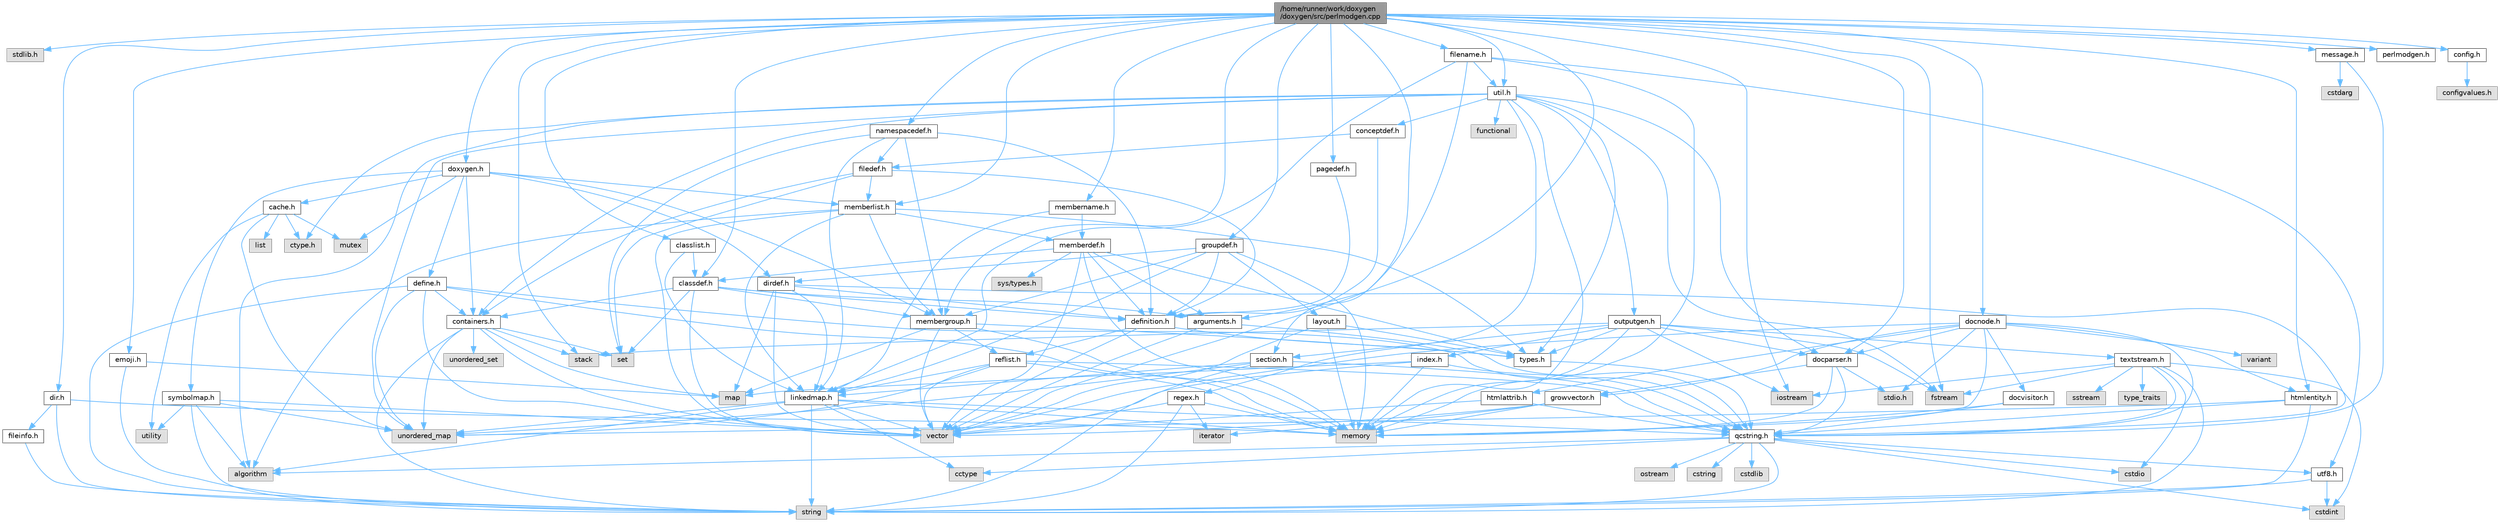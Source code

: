 digraph "/home/runner/work/doxygen/doxygen/src/perlmodgen.cpp"
{
 // INTERACTIVE_SVG=YES
 // LATEX_PDF_SIZE
  bgcolor="transparent";
  edge [fontname=Helvetica,fontsize=10,labelfontname=Helvetica,labelfontsize=10];
  node [fontname=Helvetica,fontsize=10,shape=box,height=0.2,width=0.4];
  Node1 [label="/home/runner/work/doxygen\l/doxygen/src/perlmodgen.cpp",height=0.2,width=0.4,color="gray40", fillcolor="grey60", style="filled", fontcolor="black",tooltip=" "];
  Node1 -> Node2 [color="steelblue1",style="solid"];
  Node2 [label="stdlib.h",height=0.2,width=0.4,color="grey60", fillcolor="#E0E0E0", style="filled",tooltip=" "];
  Node1 -> Node3 [color="steelblue1",style="solid"];
  Node3 [label="stack",height=0.2,width=0.4,color="grey60", fillcolor="#E0E0E0", style="filled",tooltip=" "];
  Node1 -> Node4 [color="steelblue1",style="solid"];
  Node4 [label="fstream",height=0.2,width=0.4,color="grey60", fillcolor="#E0E0E0", style="filled",tooltip=" "];
  Node1 -> Node5 [color="steelblue1",style="solid"];
  Node5 [label="iostream",height=0.2,width=0.4,color="grey60", fillcolor="#E0E0E0", style="filled",tooltip=" "];
  Node1 -> Node6 [color="steelblue1",style="solid"];
  Node6 [label="perlmodgen.h",height=0.2,width=0.4,color="grey40", fillcolor="white", style="filled",URL="$df/d82/perlmodgen_8h.html",tooltip=" "];
  Node1 -> Node7 [color="steelblue1",style="solid"];
  Node7 [label="docparser.h",height=0.2,width=0.4,color="grey40", fillcolor="white", style="filled",URL="$de/d9c/docparser_8h.html",tooltip=" "];
  Node7 -> Node8 [color="steelblue1",style="solid"];
  Node8 [label="stdio.h",height=0.2,width=0.4,color="grey60", fillcolor="#E0E0E0", style="filled",tooltip=" "];
  Node7 -> Node9 [color="steelblue1",style="solid"];
  Node9 [label="memory",height=0.2,width=0.4,color="grey60", fillcolor="#E0E0E0", style="filled",tooltip=" "];
  Node7 -> Node10 [color="steelblue1",style="solid"];
  Node10 [label="qcstring.h",height=0.2,width=0.4,color="grey40", fillcolor="white", style="filled",URL="$d7/d5c/qcstring_8h.html",tooltip=" "];
  Node10 -> Node11 [color="steelblue1",style="solid"];
  Node11 [label="string",height=0.2,width=0.4,color="grey60", fillcolor="#E0E0E0", style="filled",tooltip=" "];
  Node10 -> Node12 [color="steelblue1",style="solid"];
  Node12 [label="algorithm",height=0.2,width=0.4,color="grey60", fillcolor="#E0E0E0", style="filled",tooltip=" "];
  Node10 -> Node13 [color="steelblue1",style="solid"];
  Node13 [label="cctype",height=0.2,width=0.4,color="grey60", fillcolor="#E0E0E0", style="filled",tooltip=" "];
  Node10 -> Node14 [color="steelblue1",style="solid"];
  Node14 [label="cstring",height=0.2,width=0.4,color="grey60", fillcolor="#E0E0E0", style="filled",tooltip=" "];
  Node10 -> Node15 [color="steelblue1",style="solid"];
  Node15 [label="cstdio",height=0.2,width=0.4,color="grey60", fillcolor="#E0E0E0", style="filled",tooltip=" "];
  Node10 -> Node16 [color="steelblue1",style="solid"];
  Node16 [label="cstdlib",height=0.2,width=0.4,color="grey60", fillcolor="#E0E0E0", style="filled",tooltip=" "];
  Node10 -> Node17 [color="steelblue1",style="solid"];
  Node17 [label="cstdint",height=0.2,width=0.4,color="grey60", fillcolor="#E0E0E0", style="filled",tooltip=" "];
  Node10 -> Node18 [color="steelblue1",style="solid"];
  Node18 [label="ostream",height=0.2,width=0.4,color="grey60", fillcolor="#E0E0E0", style="filled",tooltip=" "];
  Node10 -> Node19 [color="steelblue1",style="solid"];
  Node19 [label="utf8.h",height=0.2,width=0.4,color="grey40", fillcolor="white", style="filled",URL="$db/d7c/utf8_8h.html",tooltip="Various UTF8 related helper functions."];
  Node19 -> Node17 [color="steelblue1",style="solid"];
  Node19 -> Node11 [color="steelblue1",style="solid"];
  Node7 -> Node20 [color="steelblue1",style="solid"];
  Node20 [label="growvector.h",height=0.2,width=0.4,color="grey40", fillcolor="white", style="filled",URL="$d7/d50/growvector_8h.html",tooltip=" "];
  Node20 -> Node21 [color="steelblue1",style="solid"];
  Node21 [label="vector",height=0.2,width=0.4,color="grey60", fillcolor="#E0E0E0", style="filled",tooltip=" "];
  Node20 -> Node9 [color="steelblue1",style="solid"];
  Node20 -> Node22 [color="steelblue1",style="solid"];
  Node22 [label="iterator",height=0.2,width=0.4,color="grey60", fillcolor="#E0E0E0", style="filled",tooltip=" "];
  Node1 -> Node23 [color="steelblue1",style="solid"];
  Node23 [label="docnode.h",height=0.2,width=0.4,color="grey40", fillcolor="white", style="filled",URL="$de/d2b/docnode_8h.html",tooltip=" "];
  Node23 -> Node8 [color="steelblue1",style="solid"];
  Node23 -> Node21 [color="steelblue1",style="solid"];
  Node23 -> Node9 [color="steelblue1",style="solid"];
  Node23 -> Node24 [color="steelblue1",style="solid"];
  Node24 [label="variant",height=0.2,width=0.4,color="grey60", fillcolor="#E0E0E0", style="filled",tooltip=" "];
  Node23 -> Node10 [color="steelblue1",style="solid"];
  Node23 -> Node25 [color="steelblue1",style="solid"];
  Node25 [label="docvisitor.h",height=0.2,width=0.4,color="grey40", fillcolor="white", style="filled",URL="$d2/d3c/docvisitor_8h.html",tooltip=" "];
  Node25 -> Node9 [color="steelblue1",style="solid"];
  Node25 -> Node10 [color="steelblue1",style="solid"];
  Node23 -> Node7 [color="steelblue1",style="solid"];
  Node23 -> Node26 [color="steelblue1",style="solid"];
  Node26 [label="htmlattrib.h",height=0.2,width=0.4,color="grey40", fillcolor="white", style="filled",URL="$d0/d73/htmlattrib_8h.html",tooltip=" "];
  Node26 -> Node21 [color="steelblue1",style="solid"];
  Node26 -> Node10 [color="steelblue1",style="solid"];
  Node23 -> Node27 [color="steelblue1",style="solid"];
  Node27 [label="htmlentity.h",height=0.2,width=0.4,color="grey40", fillcolor="white", style="filled",URL="$db/dc6/htmlentity_8h.html",tooltip=" "];
  Node27 -> Node28 [color="steelblue1",style="solid"];
  Node28 [label="unordered_map",height=0.2,width=0.4,color="grey60", fillcolor="#E0E0E0", style="filled",tooltip=" "];
  Node27 -> Node11 [color="steelblue1",style="solid"];
  Node27 -> Node10 [color="steelblue1",style="solid"];
  Node23 -> Node20 [color="steelblue1",style="solid"];
  Node1 -> Node29 [color="steelblue1",style="solid"];
  Node29 [label="message.h",height=0.2,width=0.4,color="grey40", fillcolor="white", style="filled",URL="$d2/d0d/message_8h.html",tooltip=" "];
  Node29 -> Node30 [color="steelblue1",style="solid"];
  Node30 [label="cstdarg",height=0.2,width=0.4,color="grey60", fillcolor="#E0E0E0", style="filled",tooltip=" "];
  Node29 -> Node10 [color="steelblue1",style="solid"];
  Node1 -> Node31 [color="steelblue1",style="solid"];
  Node31 [label="doxygen.h",height=0.2,width=0.4,color="grey40", fillcolor="white", style="filled",URL="$d1/da1/doxygen_8h.html",tooltip=" "];
  Node31 -> Node32 [color="steelblue1",style="solid"];
  Node32 [label="mutex",height=0.2,width=0.4,color="grey60", fillcolor="#E0E0E0", style="filled",tooltip=" "];
  Node31 -> Node33 [color="steelblue1",style="solid"];
  Node33 [label="containers.h",height=0.2,width=0.4,color="grey40", fillcolor="white", style="filled",URL="$d5/d75/containers_8h.html",tooltip=" "];
  Node33 -> Node21 [color="steelblue1",style="solid"];
  Node33 -> Node11 [color="steelblue1",style="solid"];
  Node33 -> Node34 [color="steelblue1",style="solid"];
  Node34 [label="set",height=0.2,width=0.4,color="grey60", fillcolor="#E0E0E0", style="filled",tooltip=" "];
  Node33 -> Node35 [color="steelblue1",style="solid"];
  Node35 [label="map",height=0.2,width=0.4,color="grey60", fillcolor="#E0E0E0", style="filled",tooltip=" "];
  Node33 -> Node36 [color="steelblue1",style="solid"];
  Node36 [label="unordered_set",height=0.2,width=0.4,color="grey60", fillcolor="#E0E0E0", style="filled",tooltip=" "];
  Node33 -> Node28 [color="steelblue1",style="solid"];
  Node33 -> Node3 [color="steelblue1",style="solid"];
  Node31 -> Node37 [color="steelblue1",style="solid"];
  Node37 [label="membergroup.h",height=0.2,width=0.4,color="grey40", fillcolor="white", style="filled",URL="$d9/d11/membergroup_8h.html",tooltip=" "];
  Node37 -> Node21 [color="steelblue1",style="solid"];
  Node37 -> Node35 [color="steelblue1",style="solid"];
  Node37 -> Node9 [color="steelblue1",style="solid"];
  Node37 -> Node38 [color="steelblue1",style="solid"];
  Node38 [label="types.h",height=0.2,width=0.4,color="grey40", fillcolor="white", style="filled",URL="$d9/d49/types_8h.html",tooltip="This file contains a number of basic enums and types."];
  Node38 -> Node10 [color="steelblue1",style="solid"];
  Node37 -> Node39 [color="steelblue1",style="solid"];
  Node39 [label="reflist.h",height=0.2,width=0.4,color="grey40", fillcolor="white", style="filled",URL="$d1/d02/reflist_8h.html",tooltip=" "];
  Node39 -> Node21 [color="steelblue1",style="solid"];
  Node39 -> Node28 [color="steelblue1",style="solid"];
  Node39 -> Node9 [color="steelblue1",style="solid"];
  Node39 -> Node10 [color="steelblue1",style="solid"];
  Node39 -> Node40 [color="steelblue1",style="solid"];
  Node40 [label="linkedmap.h",height=0.2,width=0.4,color="grey40", fillcolor="white", style="filled",URL="$da/de1/linkedmap_8h.html",tooltip=" "];
  Node40 -> Node28 [color="steelblue1",style="solid"];
  Node40 -> Node21 [color="steelblue1",style="solid"];
  Node40 -> Node9 [color="steelblue1",style="solid"];
  Node40 -> Node11 [color="steelblue1",style="solid"];
  Node40 -> Node12 [color="steelblue1",style="solid"];
  Node40 -> Node13 [color="steelblue1",style="solid"];
  Node40 -> Node10 [color="steelblue1",style="solid"];
  Node31 -> Node41 [color="steelblue1",style="solid"];
  Node41 [label="dirdef.h",height=0.2,width=0.4,color="grey40", fillcolor="white", style="filled",URL="$d6/d15/dirdef_8h.html",tooltip=" "];
  Node41 -> Node21 [color="steelblue1",style="solid"];
  Node41 -> Node35 [color="steelblue1",style="solid"];
  Node41 -> Node10 [color="steelblue1",style="solid"];
  Node41 -> Node40 [color="steelblue1",style="solid"];
  Node41 -> Node42 [color="steelblue1",style="solid"];
  Node42 [label="definition.h",height=0.2,width=0.4,color="grey40", fillcolor="white", style="filled",URL="$df/da1/definition_8h.html",tooltip=" "];
  Node42 -> Node21 [color="steelblue1",style="solid"];
  Node42 -> Node38 [color="steelblue1",style="solid"];
  Node42 -> Node39 [color="steelblue1",style="solid"];
  Node31 -> Node43 [color="steelblue1",style="solid"];
  Node43 [label="memberlist.h",height=0.2,width=0.4,color="grey40", fillcolor="white", style="filled",URL="$dd/d78/memberlist_8h.html",tooltip=" "];
  Node43 -> Node21 [color="steelblue1",style="solid"];
  Node43 -> Node12 [color="steelblue1",style="solid"];
  Node43 -> Node44 [color="steelblue1",style="solid"];
  Node44 [label="memberdef.h",height=0.2,width=0.4,color="grey40", fillcolor="white", style="filled",URL="$d4/d46/memberdef_8h.html",tooltip=" "];
  Node44 -> Node21 [color="steelblue1",style="solid"];
  Node44 -> Node9 [color="steelblue1",style="solid"];
  Node44 -> Node45 [color="steelblue1",style="solid"];
  Node45 [label="sys/types.h",height=0.2,width=0.4,color="grey60", fillcolor="#E0E0E0", style="filled",tooltip=" "];
  Node44 -> Node38 [color="steelblue1",style="solid"];
  Node44 -> Node42 [color="steelblue1",style="solid"];
  Node44 -> Node46 [color="steelblue1",style="solid"];
  Node46 [label="arguments.h",height=0.2,width=0.4,color="grey40", fillcolor="white", style="filled",URL="$df/d9b/arguments_8h.html",tooltip=" "];
  Node46 -> Node21 [color="steelblue1",style="solid"];
  Node46 -> Node10 [color="steelblue1",style="solid"];
  Node44 -> Node47 [color="steelblue1",style="solid"];
  Node47 [label="classdef.h",height=0.2,width=0.4,color="grey40", fillcolor="white", style="filled",URL="$d1/da6/classdef_8h.html",tooltip=" "];
  Node47 -> Node21 [color="steelblue1",style="solid"];
  Node47 -> Node34 [color="steelblue1",style="solid"];
  Node47 -> Node33 [color="steelblue1",style="solid"];
  Node47 -> Node42 [color="steelblue1",style="solid"];
  Node47 -> Node46 [color="steelblue1",style="solid"];
  Node47 -> Node37 [color="steelblue1",style="solid"];
  Node43 -> Node40 [color="steelblue1",style="solid"];
  Node43 -> Node38 [color="steelblue1",style="solid"];
  Node43 -> Node37 [color="steelblue1",style="solid"];
  Node31 -> Node48 [color="steelblue1",style="solid"];
  Node48 [label="define.h",height=0.2,width=0.4,color="grey40", fillcolor="white", style="filled",URL="$df/d67/define_8h.html",tooltip=" "];
  Node48 -> Node21 [color="steelblue1",style="solid"];
  Node48 -> Node9 [color="steelblue1",style="solid"];
  Node48 -> Node11 [color="steelblue1",style="solid"];
  Node48 -> Node28 [color="steelblue1",style="solid"];
  Node48 -> Node10 [color="steelblue1",style="solid"];
  Node48 -> Node33 [color="steelblue1",style="solid"];
  Node31 -> Node49 [color="steelblue1",style="solid"];
  Node49 [label="cache.h",height=0.2,width=0.4,color="grey40", fillcolor="white", style="filled",URL="$d3/d26/cache_8h.html",tooltip=" "];
  Node49 -> Node50 [color="steelblue1",style="solid"];
  Node50 [label="list",height=0.2,width=0.4,color="grey60", fillcolor="#E0E0E0", style="filled",tooltip=" "];
  Node49 -> Node28 [color="steelblue1",style="solid"];
  Node49 -> Node32 [color="steelblue1",style="solid"];
  Node49 -> Node51 [color="steelblue1",style="solid"];
  Node51 [label="utility",height=0.2,width=0.4,color="grey60", fillcolor="#E0E0E0", style="filled",tooltip=" "];
  Node49 -> Node52 [color="steelblue1",style="solid"];
  Node52 [label="ctype.h",height=0.2,width=0.4,color="grey60", fillcolor="#E0E0E0", style="filled",tooltip=" "];
  Node31 -> Node53 [color="steelblue1",style="solid"];
  Node53 [label="symbolmap.h",height=0.2,width=0.4,color="grey40", fillcolor="white", style="filled",URL="$d7/ddd/symbolmap_8h.html",tooltip=" "];
  Node53 -> Node12 [color="steelblue1",style="solid"];
  Node53 -> Node28 [color="steelblue1",style="solid"];
  Node53 -> Node21 [color="steelblue1",style="solid"];
  Node53 -> Node11 [color="steelblue1",style="solid"];
  Node53 -> Node51 [color="steelblue1",style="solid"];
  Node1 -> Node54 [color="steelblue1",style="solid"];
  Node54 [label="pagedef.h",height=0.2,width=0.4,color="grey40", fillcolor="white", style="filled",URL="$dd/d66/pagedef_8h.html",tooltip=" "];
  Node54 -> Node42 [color="steelblue1",style="solid"];
  Node1 -> Node43 [color="steelblue1",style="solid"];
  Node1 -> Node46 [color="steelblue1",style="solid"];
  Node1 -> Node55 [color="steelblue1",style="solid"];
  Node55 [label="config.h",height=0.2,width=0.4,color="grey40", fillcolor="white", style="filled",URL="$db/d16/config_8h.html",tooltip=" "];
  Node55 -> Node56 [color="steelblue1",style="solid"];
  Node56 [label="configvalues.h",height=0.2,width=0.4,color="grey60", fillcolor="#E0E0E0", style="filled",tooltip=" "];
  Node1 -> Node57 [color="steelblue1",style="solid"];
  Node57 [label="groupdef.h",height=0.2,width=0.4,color="grey40", fillcolor="white", style="filled",URL="$d1/de6/groupdef_8h.html",tooltip=" "];
  Node57 -> Node9 [color="steelblue1",style="solid"];
  Node57 -> Node42 [color="steelblue1",style="solid"];
  Node57 -> Node41 [color="steelblue1",style="solid"];
  Node57 -> Node58 [color="steelblue1",style="solid"];
  Node58 [label="layout.h",height=0.2,width=0.4,color="grey40", fillcolor="white", style="filled",URL="$db/d51/layout_8h.html",tooltip=" "];
  Node58 -> Node9 [color="steelblue1",style="solid"];
  Node58 -> Node21 [color="steelblue1",style="solid"];
  Node58 -> Node38 [color="steelblue1",style="solid"];
  Node57 -> Node37 [color="steelblue1",style="solid"];
  Node57 -> Node40 [color="steelblue1",style="solid"];
  Node1 -> Node47 [color="steelblue1",style="solid"];
  Node1 -> Node59 [color="steelblue1",style="solid"];
  Node59 [label="classlist.h",height=0.2,width=0.4,color="grey40", fillcolor="white", style="filled",URL="$d2/df8/classlist_8h.html",tooltip=" "];
  Node59 -> Node40 [color="steelblue1",style="solid"];
  Node59 -> Node47 [color="steelblue1",style="solid"];
  Node1 -> Node60 [color="steelblue1",style="solid"];
  Node60 [label="filename.h",height=0.2,width=0.4,color="grey40", fillcolor="white", style="filled",URL="$dc/dd6/filename_8h.html",tooltip=" "];
  Node60 -> Node9 [color="steelblue1",style="solid"];
  Node60 -> Node21 [color="steelblue1",style="solid"];
  Node60 -> Node40 [color="steelblue1",style="solid"];
  Node60 -> Node19 [color="steelblue1",style="solid"];
  Node60 -> Node61 [color="steelblue1",style="solid"];
  Node61 [label="util.h",height=0.2,width=0.4,color="grey40", fillcolor="white", style="filled",URL="$d8/d3c/util_8h.html",tooltip="A bunch of utility functions."];
  Node61 -> Node9 [color="steelblue1",style="solid"];
  Node61 -> Node28 [color="steelblue1",style="solid"];
  Node61 -> Node12 [color="steelblue1",style="solid"];
  Node61 -> Node62 [color="steelblue1",style="solid"];
  Node62 [label="functional",height=0.2,width=0.4,color="grey60", fillcolor="#E0E0E0", style="filled",tooltip=" "];
  Node61 -> Node4 [color="steelblue1",style="solid"];
  Node61 -> Node52 [color="steelblue1",style="solid"];
  Node61 -> Node38 [color="steelblue1",style="solid"];
  Node61 -> Node7 [color="steelblue1",style="solid"];
  Node61 -> Node33 [color="steelblue1",style="solid"];
  Node61 -> Node63 [color="steelblue1",style="solid"];
  Node63 [label="outputgen.h",height=0.2,width=0.4,color="grey40", fillcolor="white", style="filled",URL="$df/d06/outputgen_8h.html",tooltip=" "];
  Node63 -> Node9 [color="steelblue1",style="solid"];
  Node63 -> Node3 [color="steelblue1",style="solid"];
  Node63 -> Node5 [color="steelblue1",style="solid"];
  Node63 -> Node4 [color="steelblue1",style="solid"];
  Node63 -> Node38 [color="steelblue1",style="solid"];
  Node63 -> Node64 [color="steelblue1",style="solid"];
  Node64 [label="index.h",height=0.2,width=0.4,color="grey40", fillcolor="white", style="filled",URL="$d1/db5/index_8h.html",tooltip=" "];
  Node64 -> Node9 [color="steelblue1",style="solid"];
  Node64 -> Node21 [color="steelblue1",style="solid"];
  Node64 -> Node35 [color="steelblue1",style="solid"];
  Node64 -> Node10 [color="steelblue1",style="solid"];
  Node63 -> Node65 [color="steelblue1",style="solid"];
  Node65 [label="section.h",height=0.2,width=0.4,color="grey40", fillcolor="white", style="filled",URL="$d1/d2a/section_8h.html",tooltip=" "];
  Node65 -> Node11 [color="steelblue1",style="solid"];
  Node65 -> Node28 [color="steelblue1",style="solid"];
  Node65 -> Node10 [color="steelblue1",style="solid"];
  Node65 -> Node40 [color="steelblue1",style="solid"];
  Node63 -> Node66 [color="steelblue1",style="solid"];
  Node66 [label="textstream.h",height=0.2,width=0.4,color="grey40", fillcolor="white", style="filled",URL="$d4/d7d/textstream_8h.html",tooltip=" "];
  Node66 -> Node11 [color="steelblue1",style="solid"];
  Node66 -> Node5 [color="steelblue1",style="solid"];
  Node66 -> Node67 [color="steelblue1",style="solid"];
  Node67 [label="sstream",height=0.2,width=0.4,color="grey60", fillcolor="#E0E0E0", style="filled",tooltip=" "];
  Node66 -> Node17 [color="steelblue1",style="solid"];
  Node66 -> Node15 [color="steelblue1",style="solid"];
  Node66 -> Node4 [color="steelblue1",style="solid"];
  Node66 -> Node68 [color="steelblue1",style="solid"];
  Node68 [label="type_traits",height=0.2,width=0.4,color="grey60", fillcolor="#E0E0E0", style="filled",tooltip=" "];
  Node66 -> Node10 [color="steelblue1",style="solid"];
  Node63 -> Node7 [color="steelblue1",style="solid"];
  Node61 -> Node69 [color="steelblue1",style="solid"];
  Node69 [label="regex.h",height=0.2,width=0.4,color="grey40", fillcolor="white", style="filled",URL="$d1/d21/regex_8h.html",tooltip=" "];
  Node69 -> Node9 [color="steelblue1",style="solid"];
  Node69 -> Node11 [color="steelblue1",style="solid"];
  Node69 -> Node21 [color="steelblue1",style="solid"];
  Node69 -> Node22 [color="steelblue1",style="solid"];
  Node61 -> Node70 [color="steelblue1",style="solid"];
  Node70 [label="conceptdef.h",height=0.2,width=0.4,color="grey40", fillcolor="white", style="filled",URL="$da/df1/conceptdef_8h.html",tooltip=" "];
  Node70 -> Node42 [color="steelblue1",style="solid"];
  Node70 -> Node71 [color="steelblue1",style="solid"];
  Node71 [label="filedef.h",height=0.2,width=0.4,color="grey40", fillcolor="white", style="filled",URL="$d4/d3a/filedef_8h.html",tooltip=" "];
  Node71 -> Node34 [color="steelblue1",style="solid"];
  Node71 -> Node42 [color="steelblue1",style="solid"];
  Node71 -> Node43 [color="steelblue1",style="solid"];
  Node71 -> Node33 [color="steelblue1",style="solid"];
  Node1 -> Node72 [color="steelblue1",style="solid"];
  Node72 [label="membername.h",height=0.2,width=0.4,color="grey40", fillcolor="white", style="filled",URL="$d7/dfc/membername_8h.html",tooltip=" "];
  Node72 -> Node44 [color="steelblue1",style="solid"];
  Node72 -> Node40 [color="steelblue1",style="solid"];
  Node1 -> Node73 [color="steelblue1",style="solid"];
  Node73 [label="namespacedef.h",height=0.2,width=0.4,color="grey40", fillcolor="white", style="filled",URL="$d7/d97/namespacedef_8h.html",tooltip=" "];
  Node73 -> Node34 [color="steelblue1",style="solid"];
  Node73 -> Node42 [color="steelblue1",style="solid"];
  Node73 -> Node71 [color="steelblue1",style="solid"];
  Node73 -> Node40 [color="steelblue1",style="solid"];
  Node73 -> Node37 [color="steelblue1",style="solid"];
  Node1 -> Node37 [color="steelblue1",style="solid"];
  Node1 -> Node65 [color="steelblue1",style="solid"];
  Node1 -> Node61 [color="steelblue1",style="solid"];
  Node1 -> Node27 [color="steelblue1",style="solid"];
  Node1 -> Node74 [color="steelblue1",style="solid"];
  Node74 [label="emoji.h",height=0.2,width=0.4,color="grey40", fillcolor="white", style="filled",URL="$d6/dd3/emoji_8h.html",tooltip=" "];
  Node74 -> Node35 [color="steelblue1",style="solid"];
  Node74 -> Node11 [color="steelblue1",style="solid"];
  Node1 -> Node75 [color="steelblue1",style="solid"];
  Node75 [label="dir.h",height=0.2,width=0.4,color="grey40", fillcolor="white", style="filled",URL="$df/d9c/dir_8h.html",tooltip=" "];
  Node75 -> Node11 [color="steelblue1",style="solid"];
  Node75 -> Node9 [color="steelblue1",style="solid"];
  Node75 -> Node76 [color="steelblue1",style="solid"];
  Node76 [label="fileinfo.h",height=0.2,width=0.4,color="grey40", fillcolor="white", style="filled",URL="$df/d45/fileinfo_8h.html",tooltip=" "];
  Node76 -> Node11 [color="steelblue1",style="solid"];
}

